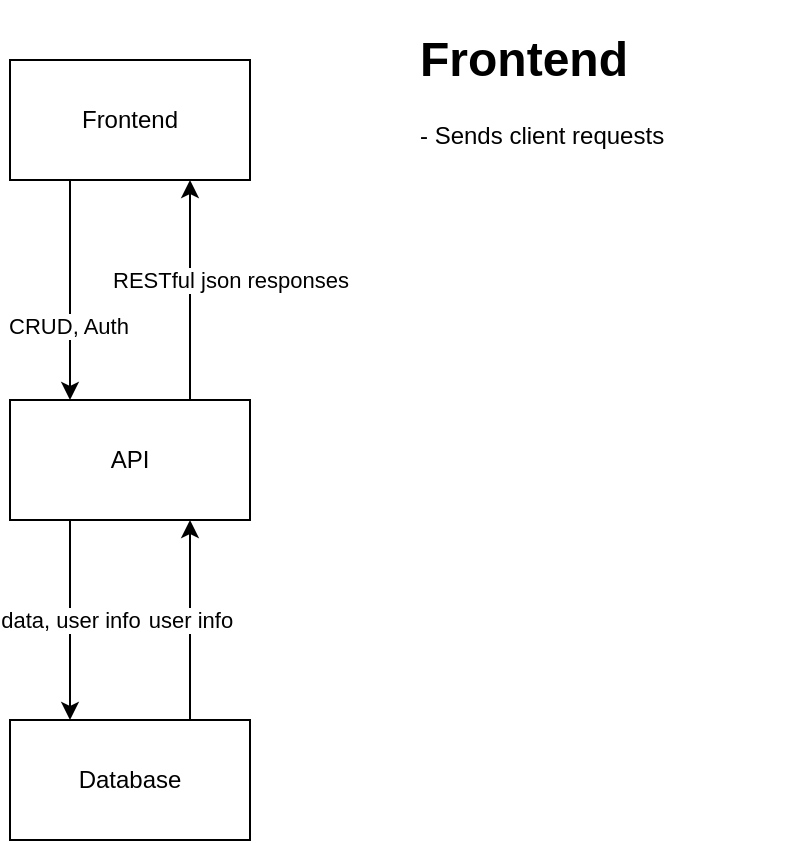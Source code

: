 <mxfile version="22.0.2" type="device">
  <diagram name="Page-1" id="KxxIW4XnGwN4K6CrbhLd">
    <mxGraphModel dx="1114" dy="600" grid="1" gridSize="10" guides="1" tooltips="1" connect="1" arrows="1" fold="1" page="1" pageScale="1" pageWidth="850" pageHeight="1100" math="0" shadow="0">
      <root>
        <mxCell id="0" />
        <mxCell id="1" parent="0" />
        <mxCell id="mGpGJyGpbSlcDSr9ts3--13" value="user info" style="edgeStyle=orthogonalEdgeStyle;rounded=0;orthogonalLoop=1;jettySize=auto;html=1;exitX=0.75;exitY=0;exitDx=0;exitDy=0;entryX=0.75;entryY=1;entryDx=0;entryDy=0;" parent="1" source="mGpGJyGpbSlcDSr9ts3--1" target="mGpGJyGpbSlcDSr9ts3--2" edge="1">
          <mxGeometry relative="1" as="geometry" />
        </mxCell>
        <mxCell id="mGpGJyGpbSlcDSr9ts3--1" value="Database" style="rounded=0;whiteSpace=wrap;html=1;" parent="1" vertex="1">
          <mxGeometry x="50" y="370" width="120" height="60" as="geometry" />
        </mxCell>
        <mxCell id="mGpGJyGpbSlcDSr9ts3--9" value="RESTful json responses" style="edgeStyle=orthogonalEdgeStyle;rounded=0;orthogonalLoop=1;jettySize=auto;html=1;exitX=0.75;exitY=0;exitDx=0;exitDy=0;entryX=0.75;entryY=1;entryDx=0;entryDy=0;" parent="1" source="mGpGJyGpbSlcDSr9ts3--2" target="mGpGJyGpbSlcDSr9ts3--3" edge="1">
          <mxGeometry x="0.091" y="-20" relative="1" as="geometry">
            <mxPoint as="offset" />
          </mxGeometry>
        </mxCell>
        <mxCell id="mGpGJyGpbSlcDSr9ts3--10" value="data, user info" style="edgeStyle=orthogonalEdgeStyle;rounded=0;orthogonalLoop=1;jettySize=auto;html=1;entryX=0.25;entryY=0;entryDx=0;entryDy=0;exitX=0.25;exitY=1;exitDx=0;exitDy=0;" parent="1" source="mGpGJyGpbSlcDSr9ts3--2" target="mGpGJyGpbSlcDSr9ts3--1" edge="1">
          <mxGeometry relative="1" as="geometry" />
        </mxCell>
        <mxCell id="mGpGJyGpbSlcDSr9ts3--2" value="API" style="whiteSpace=wrap;html=1;" parent="1" vertex="1">
          <mxGeometry x="50" y="210" width="120" height="60" as="geometry" />
        </mxCell>
        <mxCell id="mGpGJyGpbSlcDSr9ts3--7" style="edgeStyle=orthogonalEdgeStyle;rounded=0;orthogonalLoop=1;jettySize=auto;html=1;entryX=0.25;entryY=0;entryDx=0;entryDy=0;exitX=0.25;exitY=1;exitDx=0;exitDy=0;" parent="1" source="mGpGJyGpbSlcDSr9ts3--3" target="mGpGJyGpbSlcDSr9ts3--2" edge="1">
          <mxGeometry relative="1" as="geometry">
            <mxPoint x="70" y="100" as="sourcePoint" />
            <mxPoint x="70" y="230" as="targetPoint" />
            <Array as="points" />
          </mxGeometry>
        </mxCell>
        <mxCell id="mGpGJyGpbSlcDSr9ts3--8" value="CRUD, Auth" style="edgeLabel;html=1;align=center;verticalAlign=middle;resizable=0;points=[];" parent="mGpGJyGpbSlcDSr9ts3--7" vertex="1" connectable="0">
          <mxGeometry x="-0.246" y="-1" relative="1" as="geometry">
            <mxPoint y="31" as="offset" />
          </mxGeometry>
        </mxCell>
        <mxCell id="mGpGJyGpbSlcDSr9ts3--3" value="Frontend" style="whiteSpace=wrap;html=1;" parent="1" vertex="1">
          <mxGeometry x="50" y="40" width="120" height="60" as="geometry" />
        </mxCell>
        <mxCell id="YgdB_L9XxDBMtaLt03NL-1" value="&lt;h1&gt;Frontend&lt;/h1&gt;&lt;div&gt;- Sends client requests&amp;nbsp;&lt;/div&gt;" style="text;html=1;strokeColor=none;fillColor=none;spacing=5;spacingTop=-20;whiteSpace=wrap;overflow=hidden;rounded=0;" vertex="1" parent="1">
          <mxGeometry x="250" y="20" width="190" height="120" as="geometry" />
        </mxCell>
      </root>
    </mxGraphModel>
  </diagram>
</mxfile>
